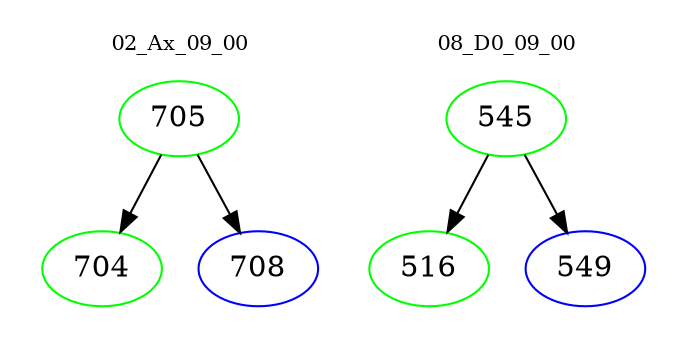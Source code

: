 digraph{
subgraph cluster_0 {
color = white
label = "02_Ax_09_00";
fontsize=10;
T0_705 [label="705", color="green"]
T0_705 -> T0_704 [color="black"]
T0_704 [label="704", color="green"]
T0_705 -> T0_708 [color="black"]
T0_708 [label="708", color="blue"]
}
subgraph cluster_1 {
color = white
label = "08_D0_09_00";
fontsize=10;
T1_545 [label="545", color="green"]
T1_545 -> T1_516 [color="black"]
T1_516 [label="516", color="green"]
T1_545 -> T1_549 [color="black"]
T1_549 [label="549", color="blue"]
}
}
